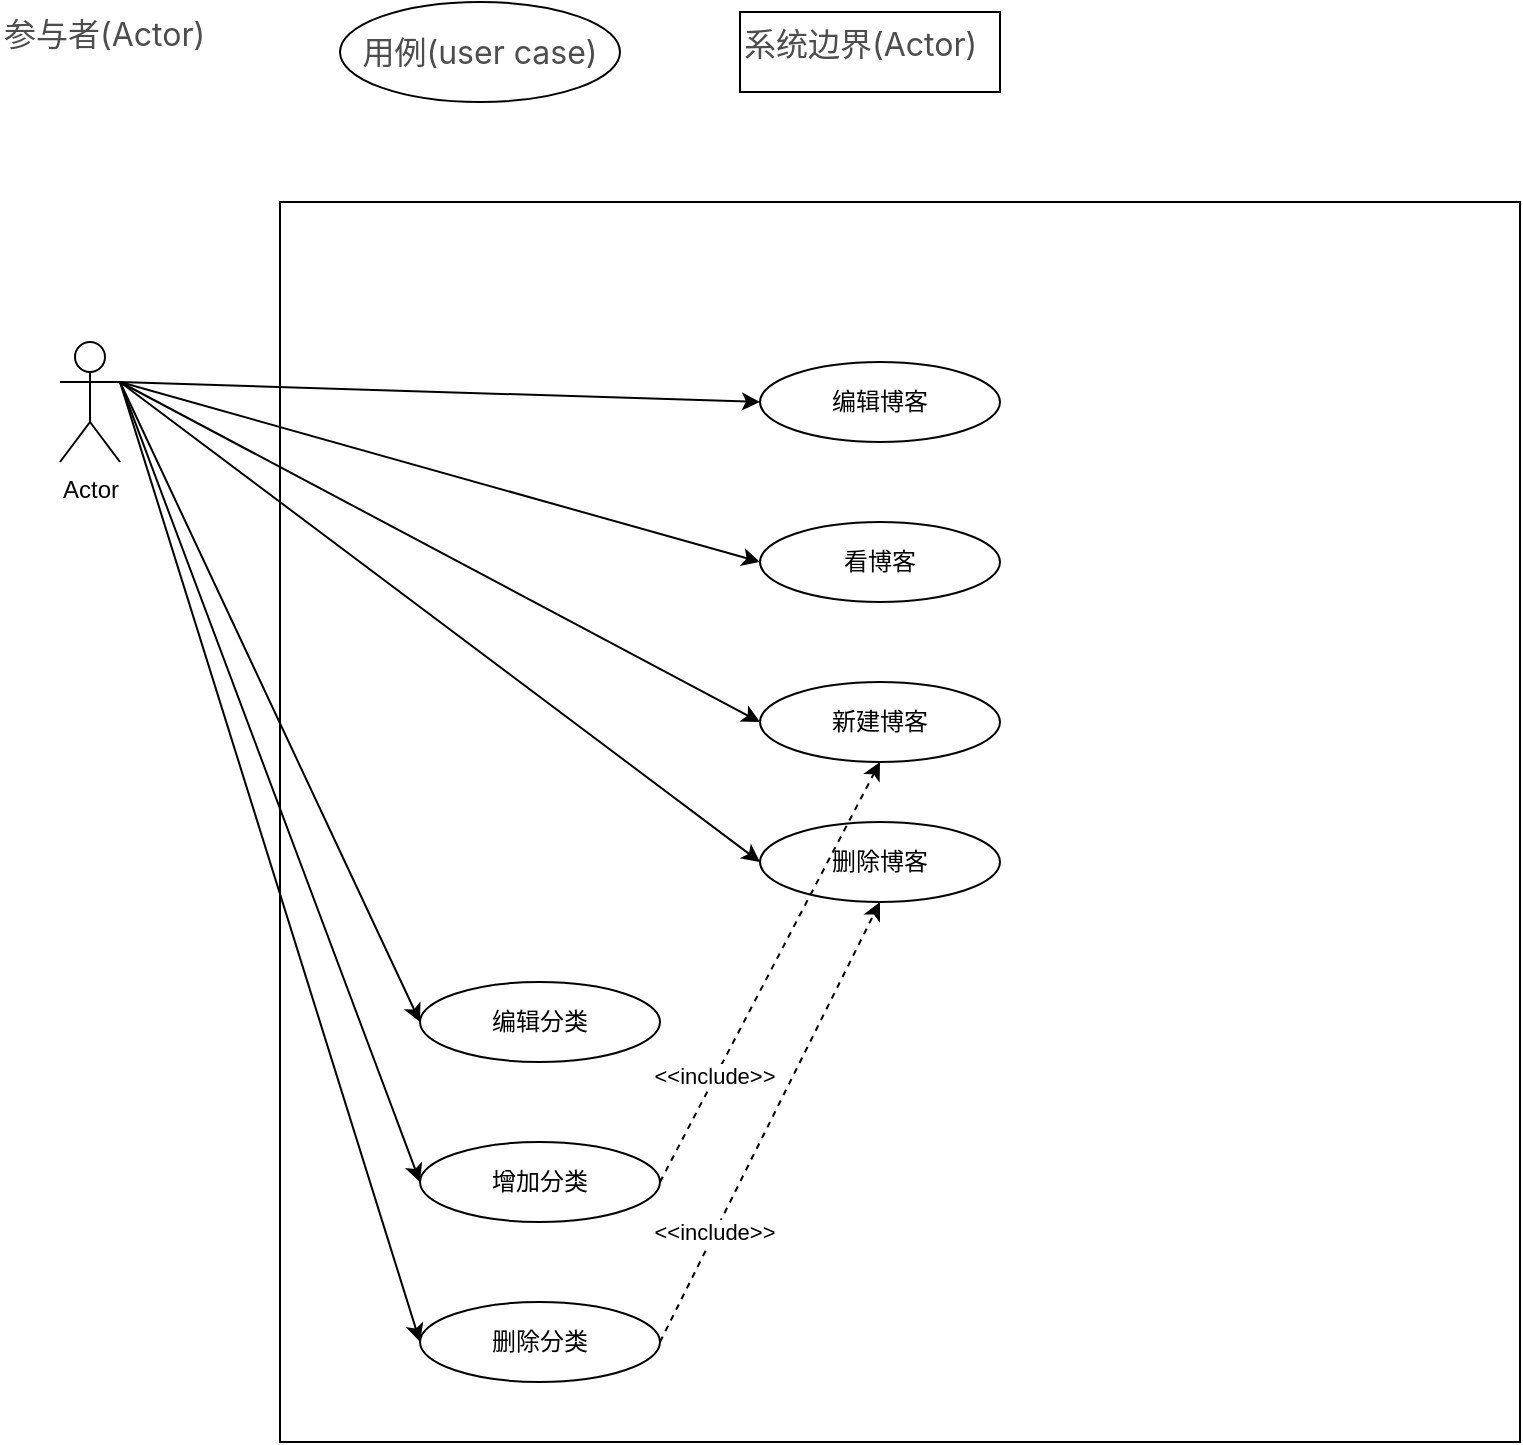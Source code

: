 <mxfile version="20.3.2" type="github">
  <diagram id="Ig9hND3Vq7CuaEmaVJai" name="ユーザーケース">
    <mxGraphModel dx="1221" dy="672" grid="1" gridSize="10" guides="1" tooltips="1" connect="1" arrows="1" fold="1" page="1" pageScale="1" pageWidth="827" pageHeight="1169" math="0" shadow="0">
      <root>
        <mxCell id="0" />
        <mxCell id="1" parent="0" />
        <mxCell id="0PAHJPfofQugYKnEYYdL-1" value="Actor" style="shape=umlActor;verticalLabelPosition=bottom;verticalAlign=top;html=1;outlineConnect=0;" vertex="1" parent="1">
          <mxGeometry x="90" y="180" width="30" height="60" as="geometry" />
        </mxCell>
        <mxCell id="0PAHJPfofQugYKnEYYdL-2" value="" style="whiteSpace=wrap;html=1;aspect=fixed;" vertex="1" parent="1">
          <mxGeometry x="200" y="110" width="620" height="620" as="geometry" />
        </mxCell>
        <mxCell id="0PAHJPfofQugYKnEYYdL-4" value="&lt;span style=&quot;color: rgb(77, 77, 77); font-family: -apple-system, &amp;quot;SF UI Text&amp;quot;, Arial, &amp;quot;PingFang SC&amp;quot;, &amp;quot;Hiragino Sans GB&amp;quot;, &amp;quot;Microsoft YaHei&amp;quot;, &amp;quot;WenQuanYi Micro Hei&amp;quot;, sans-serif, SimHei, SimSun; font-size: 16px; font-style: normal; font-variant-ligatures: normal; font-variant-caps: normal; font-weight: 400; letter-spacing: normal; orphans: 2; text-align: start; text-indent: 0px; text-transform: none; widows: 2; word-spacing: 0px; -webkit-text-stroke-width: 0px; background-color: rgb(255, 255, 255); text-decoration-thickness: initial; text-decoration-style: initial; text-decoration-color: initial; float: none; display: inline !important;&quot;&gt;参与者(Actor)&lt;/span&gt;" style="text;whiteSpace=wrap;html=1;" vertex="1" parent="1">
          <mxGeometry x="60" y="10" width="130" height="40" as="geometry" />
        </mxCell>
        <mxCell id="0PAHJPfofQugYKnEYYdL-5" value="&lt;span style=&quot;color: rgb(77, 77, 77); font-family: -apple-system, &amp;quot;SF UI Text&amp;quot;, Arial, &amp;quot;PingFang SC&amp;quot;, &amp;quot;Hiragino Sans GB&amp;quot;, &amp;quot;Microsoft YaHei&amp;quot;, &amp;quot;WenQuanYi Micro Hei&amp;quot;, sans-serif, SimHei, SimSun; font-size: 16px; font-style: normal; font-variant-ligatures: normal; font-variant-caps: normal; font-weight: 400; letter-spacing: normal; orphans: 2; text-align: start; text-indent: 0px; text-transform: none; widows: 2; word-spacing: 0px; -webkit-text-stroke-width: 0px; background-color: rgb(255, 255, 255); text-decoration-thickness: initial; text-decoration-style: initial; text-decoration-color: initial; float: none; display: inline !important;&quot;&gt;系统边界(Actor)&lt;/span&gt;" style="text;whiteSpace=wrap;html=1;strokeColor=default;" vertex="1" parent="1">
          <mxGeometry x="430" y="15" width="130" height="40" as="geometry" />
        </mxCell>
        <mxCell id="0PAHJPfofQugYKnEYYdL-6" value="&lt;span style=&quot;color: rgb(77, 77, 77); font-family: -apple-system, &amp;quot;SF UI Text&amp;quot;, Arial, &amp;quot;PingFang SC&amp;quot;, &amp;quot;Hiragino Sans GB&amp;quot;, &amp;quot;Microsoft YaHei&amp;quot;, &amp;quot;WenQuanYi Micro Hei&amp;quot;, sans-serif, SimHei, SimSun; font-size: 16px; text-align: start; background-color: rgb(255, 255, 255);&quot;&gt;用例(user case)&lt;/span&gt;" style="ellipse;whiteSpace=wrap;html=1;" vertex="1" parent="1">
          <mxGeometry x="230" y="10" width="140" height="50" as="geometry" />
        </mxCell>
        <mxCell id="0PAHJPfofQugYKnEYYdL-9" value="删除博客" style="ellipse;whiteSpace=wrap;html=1;" vertex="1" parent="1">
          <mxGeometry x="440" y="420" width="120" height="40" as="geometry" />
        </mxCell>
        <mxCell id="0PAHJPfofQugYKnEYYdL-10" value="编辑博客" style="ellipse;whiteSpace=wrap;html=1;" vertex="1" parent="1">
          <mxGeometry x="440" y="190" width="120" height="40" as="geometry" />
        </mxCell>
        <mxCell id="0PAHJPfofQugYKnEYYdL-11" value="看博客" style="ellipse;whiteSpace=wrap;html=1;" vertex="1" parent="1">
          <mxGeometry x="440" y="270" width="120" height="40" as="geometry" />
        </mxCell>
        <mxCell id="0PAHJPfofQugYKnEYYdL-12" value="新建博客" style="ellipse;whiteSpace=wrap;html=1;" vertex="1" parent="1">
          <mxGeometry x="440" y="350" width="120" height="40" as="geometry" />
        </mxCell>
        <mxCell id="0PAHJPfofQugYKnEYYdL-13" value="编辑分类" style="ellipse;whiteSpace=wrap;html=1;" vertex="1" parent="1">
          <mxGeometry x="270" y="500" width="120" height="40" as="geometry" />
        </mxCell>
        <mxCell id="0PAHJPfofQugYKnEYYdL-16" value="删除分类" style="ellipse;whiteSpace=wrap;html=1;" vertex="1" parent="1">
          <mxGeometry x="270" y="660" width="120" height="40" as="geometry" />
        </mxCell>
        <mxCell id="0PAHJPfofQugYKnEYYdL-17" value="增加分类" style="ellipse;whiteSpace=wrap;html=1;" vertex="1" parent="1">
          <mxGeometry x="270" y="580" width="120" height="40" as="geometry" />
        </mxCell>
        <mxCell id="0PAHJPfofQugYKnEYYdL-18" value="" style="endArrow=classic;html=1;rounded=0;exitX=1;exitY=0.333;exitDx=0;exitDy=0;exitPerimeter=0;entryX=0;entryY=0.5;entryDx=0;entryDy=0;" edge="1" parent="1" source="0PAHJPfofQugYKnEYYdL-1" target="0PAHJPfofQugYKnEYYdL-10">
          <mxGeometry width="50" height="50" relative="1" as="geometry">
            <mxPoint x="390" y="420" as="sourcePoint" />
            <mxPoint x="440" y="370" as="targetPoint" />
          </mxGeometry>
        </mxCell>
        <mxCell id="0PAHJPfofQugYKnEYYdL-19" value="" style="endArrow=classic;html=1;rounded=0;entryX=0;entryY=0.5;entryDx=0;entryDy=0;" edge="1" parent="1" target="0PAHJPfofQugYKnEYYdL-11">
          <mxGeometry width="50" height="50" relative="1" as="geometry">
            <mxPoint x="120" y="200" as="sourcePoint" />
            <mxPoint x="280" y="220" as="targetPoint" />
          </mxGeometry>
        </mxCell>
        <mxCell id="0PAHJPfofQugYKnEYYdL-20" value="" style="endArrow=classic;html=1;rounded=0;entryX=0;entryY=0.5;entryDx=0;entryDy=0;" edge="1" parent="1" target="0PAHJPfofQugYKnEYYdL-12">
          <mxGeometry width="50" height="50" relative="1" as="geometry">
            <mxPoint x="120" y="200" as="sourcePoint" />
            <mxPoint x="280" y="300" as="targetPoint" />
          </mxGeometry>
        </mxCell>
        <mxCell id="0PAHJPfofQugYKnEYYdL-21" value="" style="endArrow=classic;html=1;rounded=0;entryX=0;entryY=0.5;entryDx=0;entryDy=0;" edge="1" parent="1" target="0PAHJPfofQugYKnEYYdL-9">
          <mxGeometry width="50" height="50" relative="1" as="geometry">
            <mxPoint x="120" y="200" as="sourcePoint" />
            <mxPoint x="280" y="380" as="targetPoint" />
          </mxGeometry>
        </mxCell>
        <mxCell id="0PAHJPfofQugYKnEYYdL-22" value="" style="endArrow=classic;html=1;rounded=0;entryX=0;entryY=0.5;entryDx=0;entryDy=0;" edge="1" parent="1" target="0PAHJPfofQugYKnEYYdL-13">
          <mxGeometry width="50" height="50" relative="1" as="geometry">
            <mxPoint x="120" y="200" as="sourcePoint" />
            <mxPoint x="280" y="450" as="targetPoint" />
          </mxGeometry>
        </mxCell>
        <mxCell id="0PAHJPfofQugYKnEYYdL-23" value="" style="endArrow=classic;html=1;rounded=0;entryX=0;entryY=0.5;entryDx=0;entryDy=0;exitX=1;exitY=0.333;exitDx=0;exitDy=0;exitPerimeter=0;" edge="1" parent="1" source="0PAHJPfofQugYKnEYYdL-1" target="0PAHJPfofQugYKnEYYdL-17">
          <mxGeometry width="50" height="50" relative="1" as="geometry">
            <mxPoint x="130" y="210" as="sourcePoint" />
            <mxPoint x="280" y="530" as="targetPoint" />
          </mxGeometry>
        </mxCell>
        <mxCell id="0PAHJPfofQugYKnEYYdL-24" value="" style="endArrow=classic;html=1;rounded=0;entryX=0;entryY=0.5;entryDx=0;entryDy=0;" edge="1" parent="1" target="0PAHJPfofQugYKnEYYdL-16">
          <mxGeometry width="50" height="50" relative="1" as="geometry">
            <mxPoint x="120" y="200" as="sourcePoint" />
            <mxPoint x="280" y="610" as="targetPoint" />
          </mxGeometry>
        </mxCell>
        <mxCell id="0PAHJPfofQugYKnEYYdL-27" value="" style="endArrow=classic;html=1;rounded=0;dashed=1;entryX=0.5;entryY=1;entryDx=0;entryDy=0;exitX=1;exitY=0.5;exitDx=0;exitDy=0;" edge="1" parent="1" source="0PAHJPfofQugYKnEYYdL-16" target="0PAHJPfofQugYKnEYYdL-9">
          <mxGeometry width="50" height="50" relative="1" as="geometry">
            <mxPoint x="590" y="830" as="sourcePoint" />
            <mxPoint x="750" y="830" as="targetPoint" />
          </mxGeometry>
        </mxCell>
        <mxCell id="0PAHJPfofQugYKnEYYdL-28" value="&amp;lt;&amp;lt;include&amp;gt;&amp;gt;" style="edgeLabel;html=1;align=center;verticalAlign=middle;resizable=0;points=[];" vertex="1" connectable="0" parent="0PAHJPfofQugYKnEYYdL-27">
          <mxGeometry x="-0.498" y="1" relative="1" as="geometry">
            <mxPoint as="offset" />
          </mxGeometry>
        </mxCell>
        <mxCell id="0PAHJPfofQugYKnEYYdL-29" value="" style="endArrow=classic;html=1;rounded=0;dashed=1;entryX=0.5;entryY=1;entryDx=0;entryDy=0;exitX=1;exitY=0.5;exitDx=0;exitDy=0;" edge="1" parent="1" source="0PAHJPfofQugYKnEYYdL-17" target="0PAHJPfofQugYKnEYYdL-12">
          <mxGeometry width="50" height="50" relative="1" as="geometry">
            <mxPoint x="400.0" y="690" as="sourcePoint" />
            <mxPoint x="510" y="470" as="targetPoint" />
          </mxGeometry>
        </mxCell>
        <mxCell id="0PAHJPfofQugYKnEYYdL-30" value="&amp;lt;&amp;lt;include&amp;gt;&amp;gt;" style="edgeLabel;html=1;align=center;verticalAlign=middle;resizable=0;points=[];" vertex="1" connectable="0" parent="0PAHJPfofQugYKnEYYdL-29">
          <mxGeometry x="-0.498" y="1" relative="1" as="geometry">
            <mxPoint as="offset" />
          </mxGeometry>
        </mxCell>
      </root>
    </mxGraphModel>
  </diagram>
</mxfile>
